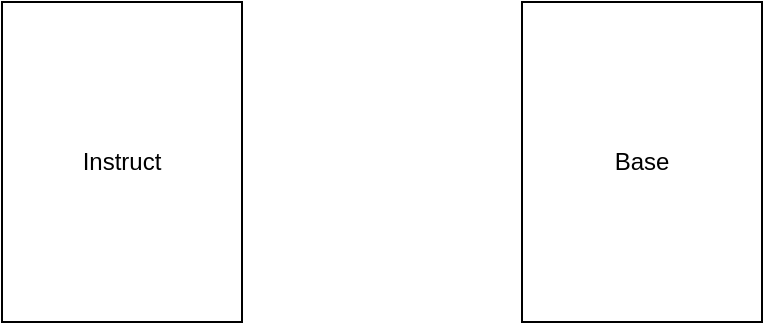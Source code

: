 <mxfile version="27.1.1">
  <diagram name="Page-1" id="Q7pqP5jqkHvtgQZ-vjG6">
    <mxGraphModel dx="1473" dy="880" grid="1" gridSize="10" guides="1" tooltips="1" connect="1" arrows="1" fold="1" page="1" pageScale="1" pageWidth="850" pageHeight="1100" math="0" shadow="0">
      <root>
        <mxCell id="0" />
        <mxCell id="1" parent="0" />
        <mxCell id="9mAHiSSzr8ppXCe4mOXy-1" value="Instruct" style="rounded=0;whiteSpace=wrap;html=1;" vertex="1" parent="1">
          <mxGeometry x="230" y="750" width="120" height="160" as="geometry" />
        </mxCell>
        <mxCell id="9mAHiSSzr8ppXCe4mOXy-2" value="Base" style="rounded=0;whiteSpace=wrap;html=1;" vertex="1" parent="1">
          <mxGeometry x="490" y="750" width="120" height="160" as="geometry" />
        </mxCell>
      </root>
    </mxGraphModel>
  </diagram>
</mxfile>
